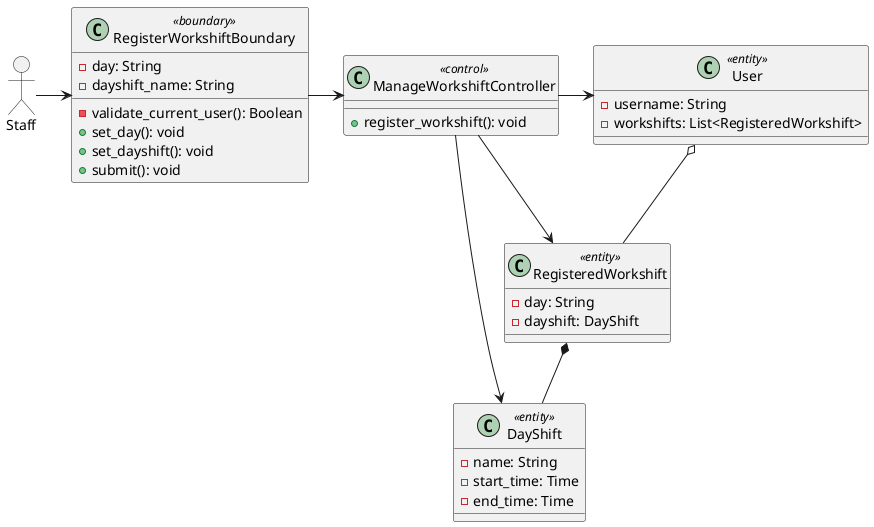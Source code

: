 @startuml

allowmixing

actor Staff

class RegisterWorkshiftBoundary <<boundary>> {
    - day: String
    - dayshift_name: String

    - validate_current_user(): Boolean
    + set_day(): void
    + set_dayshift(): void
    + submit(): void
}

class ManageWorkshiftController <<control>> {

    + register_workshift(): void
}

class User <<entity>> {
    - username: String
    - workshifts: List<RegisteredWorkshift>
}

class RegisteredWorkshift <<entity>> {
    - day: String
    - dayshift: DayShift
}

class DayShift <<entity>> {
    - name: String
    - start_time: Time
    - end_time: Time
}

Staff -> RegisterWorkshiftBoundary
RegisterWorkshiftBoundary -right-> ManageWorkshiftController
ManageWorkshiftController -right-> User
ManageWorkshiftController -> RegisteredWorkshift
ManageWorkshiftController -> DayShift
User o-- RegisteredWorkshift
RegisteredWorkshift *-- DayShift

@enduml
